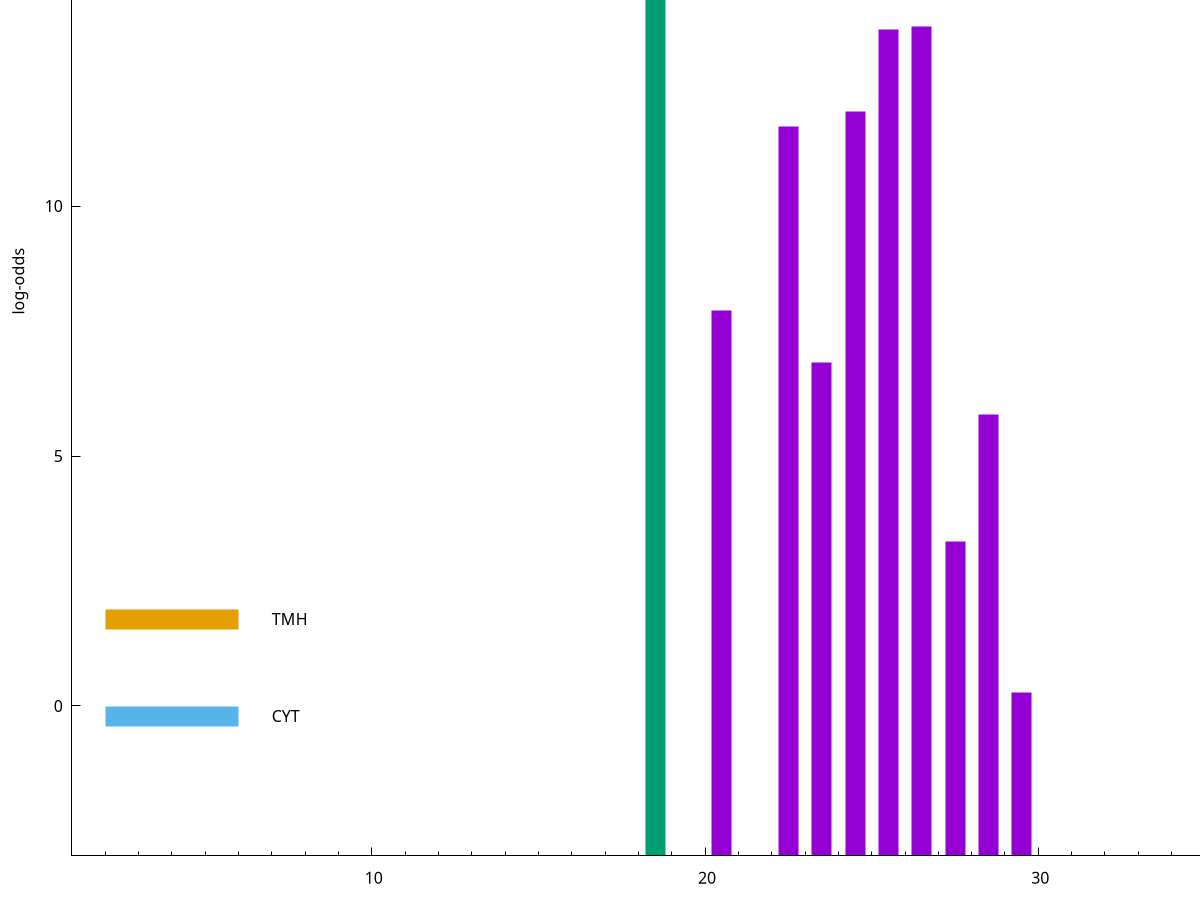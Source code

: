 set title "LipoP predictions for SRR3467249.gff"
set size 2., 1.4
set xrange [1:70] 
set mxtics 10
set yrange [-3:20]
set y2range [0:23]
set ylabel "log-odds"
set term postscript eps color solid "Helvetica" 30
set output "SRR3467249.gff134.eps"
set arrow from 2,14.9452 to 6,14.9452 nohead lt 1 lw 20
set label "SpI" at 7,14.9452
set arrow from 2,14.8681 to 6,14.8681 nohead lt 2 lw 20
set label "SpII" at 7,14.8681
set arrow from 2,1.73803 to 6,1.73803 nohead lt 4 lw 20
set label "TMH" at 7,1.73803
set arrow from 2,-0.200913 to 6,-0.200913 nohead lt 3 lw 20
set label "CYT" at 7,-0.200913
set arrow from 2,14.9452 to 6,14.9452 nohead lt 1 lw 20
set label "SpI" at 7,14.9452
# NOTE: The scores below are the log-odds scores with the threshold
# NOTE: subtracted (a hack to make gnuplot make the histogram all
# NOTE: look nice).
plot "-" axes x1y2 title "" with impulses lt 2 lw 20, "-" axes x1y2 title "" with impulses lt 1 lw 20
18.500000 17.868100
e
26.500000 16.603000
25.500000 16.525400
24.500000 14.893300
22.500000 14.590000
20.500000 10.908840
23.500000 9.875280
28.500000 8.826470
27.500000 6.280930
29.500000 3.259711
e
exit
